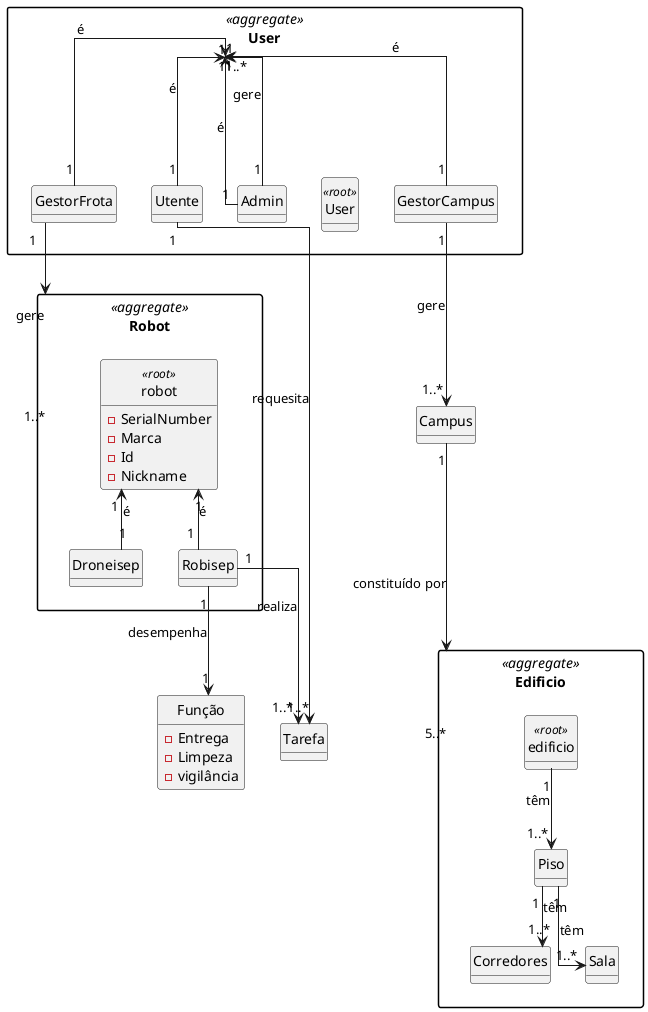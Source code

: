 @startuml

skinparam packageStyle rectangle
skinparam linetype ortho
hide methods
hide circle

package User <<aggregate>> {
   class User <<root>>
    class Admin
    class GestorFrota
    class GestorCampus
    class Utente

}

package Edificio <<aggregate>> {
    class edificio <<root>>
    class Piso
    class Corredores
    class Sala
}

class Campus


package Robot <<aggregate>> {
    class robot <<root>>{
        -SerialNumber
        -Marca
        -Id
        -Nickname
        }
    class Droneisep
    class Robisep
}



enum Função {
    -Entrega
    -Limpeza
    -vigilância
}

class Tarefa{

}

User "1" <--- "1" Admin : é
User "1" <-- "1" GestorFrota: é
User "1" <--- "1" GestorCampus: é
User "1" <- "1" Utente: é

Admin "1" --> "1..*" User : gere

Utente "1" --> "1..*" Tarefa : requesita

GestorCampus "1" --> "1..*" Campus : gere

GestorFrota "1" --> "1..*" Robot : gere

Campus "1" ---> "5..*" Edificio : constituído por

edificio "1" --> "1..*" Piso : têm
Piso "1" --> "1..*" Corredores: têm
Piso "1" --> "1..*" Sala: têm

robot "1"  <-- "1" Droneisep: é
robot "1" <-- "1" Robisep: é


Robisep "1" --> "1..*" Tarefa: realiza
Robisep "1" --> "1" Função : desempenha












@enduml
